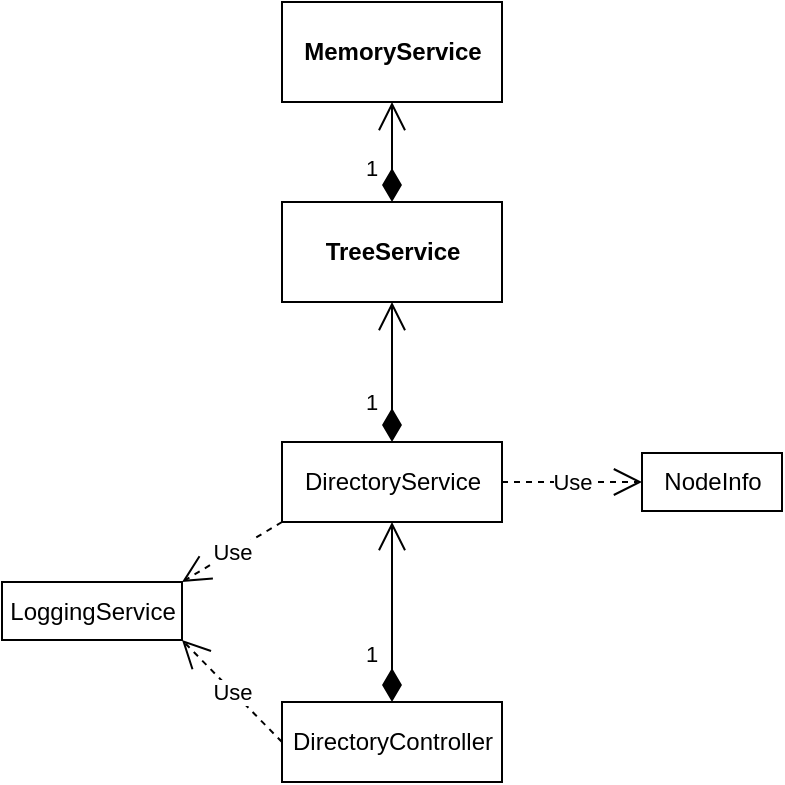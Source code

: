 <mxfile>
    <diagram id="2gG1aso1CCN3E3-dKBOI" name="Page-1">
        <mxGraphModel dx="734" dy="449" grid="1" gridSize="10" guides="1" tooltips="1" connect="1" arrows="1" fold="1" page="1" pageScale="1" pageWidth="850" pageHeight="1100" math="0" shadow="0">
            <root>
                <mxCell id="0"/>
                <mxCell id="1" parent="0"/>
                <mxCell id="6" value="DirectoryService" style="html=1;" parent="1" vertex="1">
                    <mxGeometry x="340" y="260" width="110" height="40" as="geometry"/>
                </mxCell>
                <mxCell id="7" value="LoggingService" style="html=1;" parent="1" vertex="1">
                    <mxGeometry x="200" y="330" width="90" height="29" as="geometry"/>
                </mxCell>
                <mxCell id="8" value="NodeInfo" style="html=1;" parent="1" vertex="1">
                    <mxGeometry x="520" y="265.5" width="70" height="29" as="geometry"/>
                </mxCell>
                <mxCell id="11" value="&lt;b&gt;TreeService&lt;/b&gt;" style="html=1;" parent="1" vertex="1">
                    <mxGeometry x="340" y="140" width="110" height="50" as="geometry"/>
                </mxCell>
                <mxCell id="19" value="1" style="endArrow=open;html=1;endSize=12;startArrow=diamondThin;startSize=14;startFill=1;edgeStyle=orthogonalEdgeStyle;align=left;verticalAlign=bottom;entryX=0.5;entryY=1;entryDx=0;entryDy=0;exitX=0.5;exitY=0;exitDx=0;exitDy=0;" parent="1" source="6" target="11" edge="1">
                    <mxGeometry x="-0.667" y="15" relative="1" as="geometry">
                        <mxPoint x="410" y="230" as="sourcePoint"/>
                        <mxPoint x="430" y="240" as="targetPoint"/>
                        <mxPoint as="offset"/>
                    </mxGeometry>
                </mxCell>
                <mxCell id="21" value="Use" style="endArrow=open;endSize=12;dashed=1;html=1;entryX=1;entryY=0;entryDx=0;entryDy=0;exitX=0;exitY=1;exitDx=0;exitDy=0;" parent="1" source="6" target="7" edge="1">
                    <mxGeometry width="160" relative="1" as="geometry">
                        <mxPoint x="290" y="355" as="sourcePoint"/>
                        <mxPoint x="360" y="355" as="targetPoint"/>
                    </mxGeometry>
                </mxCell>
                <mxCell id="22" value="Use" style="endArrow=open;endSize=12;dashed=1;html=1;entryX=0;entryY=0.5;entryDx=0;entryDy=0;exitX=1;exitY=0.5;exitDx=0;exitDy=0;" parent="1" source="6" target="8" edge="1">
                    <mxGeometry width="160" relative="1" as="geometry">
                        <mxPoint x="350" y="170" as="sourcePoint"/>
                        <mxPoint x="230" y="361" as="targetPoint"/>
                    </mxGeometry>
                </mxCell>
                <mxCell id="23" value="&lt;b&gt;MemoryService&lt;/b&gt;" style="html=1;" vertex="1" parent="1">
                    <mxGeometry x="340" y="40" width="110" height="50" as="geometry"/>
                </mxCell>
                <mxCell id="24" value="1" style="endArrow=open;html=1;endSize=12;startArrow=diamondThin;startSize=14;startFill=1;edgeStyle=orthogonalEdgeStyle;align=left;verticalAlign=bottom;entryX=0.5;entryY=1;entryDx=0;entryDy=0;exitX=0.5;exitY=0;exitDx=0;exitDy=0;" edge="1" parent="1" source="11" target="23">
                    <mxGeometry x="-0.667" y="15" relative="1" as="geometry">
                        <mxPoint x="405" y="270" as="sourcePoint"/>
                        <mxPoint x="405" y="200" as="targetPoint"/>
                        <mxPoint as="offset"/>
                    </mxGeometry>
                </mxCell>
                <mxCell id="25" value="DirectoryController" style="html=1;" vertex="1" parent="1">
                    <mxGeometry x="340" y="390" width="110" height="40" as="geometry"/>
                </mxCell>
                <mxCell id="27" value="1" style="endArrow=open;html=1;endSize=12;startArrow=diamondThin;startSize=14;startFill=1;edgeStyle=orthogonalEdgeStyle;align=left;verticalAlign=bottom;exitX=0.5;exitY=0;exitDx=0;exitDy=0;entryX=0.5;entryY=1;entryDx=0;entryDy=0;" edge="1" parent="1" source="25" target="6">
                    <mxGeometry x="-0.667" y="15" relative="1" as="geometry">
                        <mxPoint x="405" y="270" as="sourcePoint"/>
                        <mxPoint x="395" y="320" as="targetPoint"/>
                        <mxPoint as="offset"/>
                    </mxGeometry>
                </mxCell>
                <mxCell id="28" value="Use" style="endArrow=open;endSize=12;dashed=1;html=1;entryX=1;entryY=1;entryDx=0;entryDy=0;exitX=0;exitY=0.5;exitDx=0;exitDy=0;" edge="1" parent="1" source="25" target="7">
                    <mxGeometry width="160" relative="1" as="geometry">
                        <mxPoint x="460" y="310" as="sourcePoint"/>
                        <mxPoint x="530" y="361" as="targetPoint"/>
                    </mxGeometry>
                </mxCell>
            </root>
        </mxGraphModel>
    </diagram>
</mxfile>